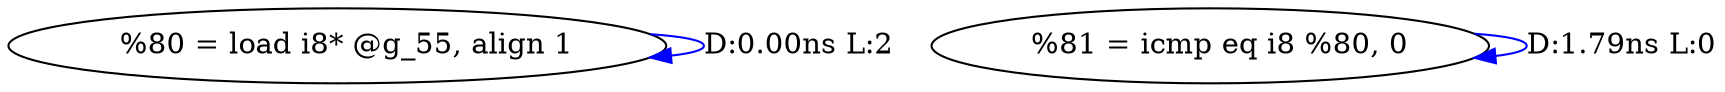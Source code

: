 digraph {
Node0x319ffc0[label="  %80 = load i8* @g_55, align 1"];
Node0x319ffc0 -> Node0x319ffc0[label="D:0.00ns L:2",color=blue];
Node0x31a00a0[label="  %81 = icmp eq i8 %80, 0"];
Node0x31a00a0 -> Node0x31a00a0[label="D:1.79ns L:0",color=blue];
}
